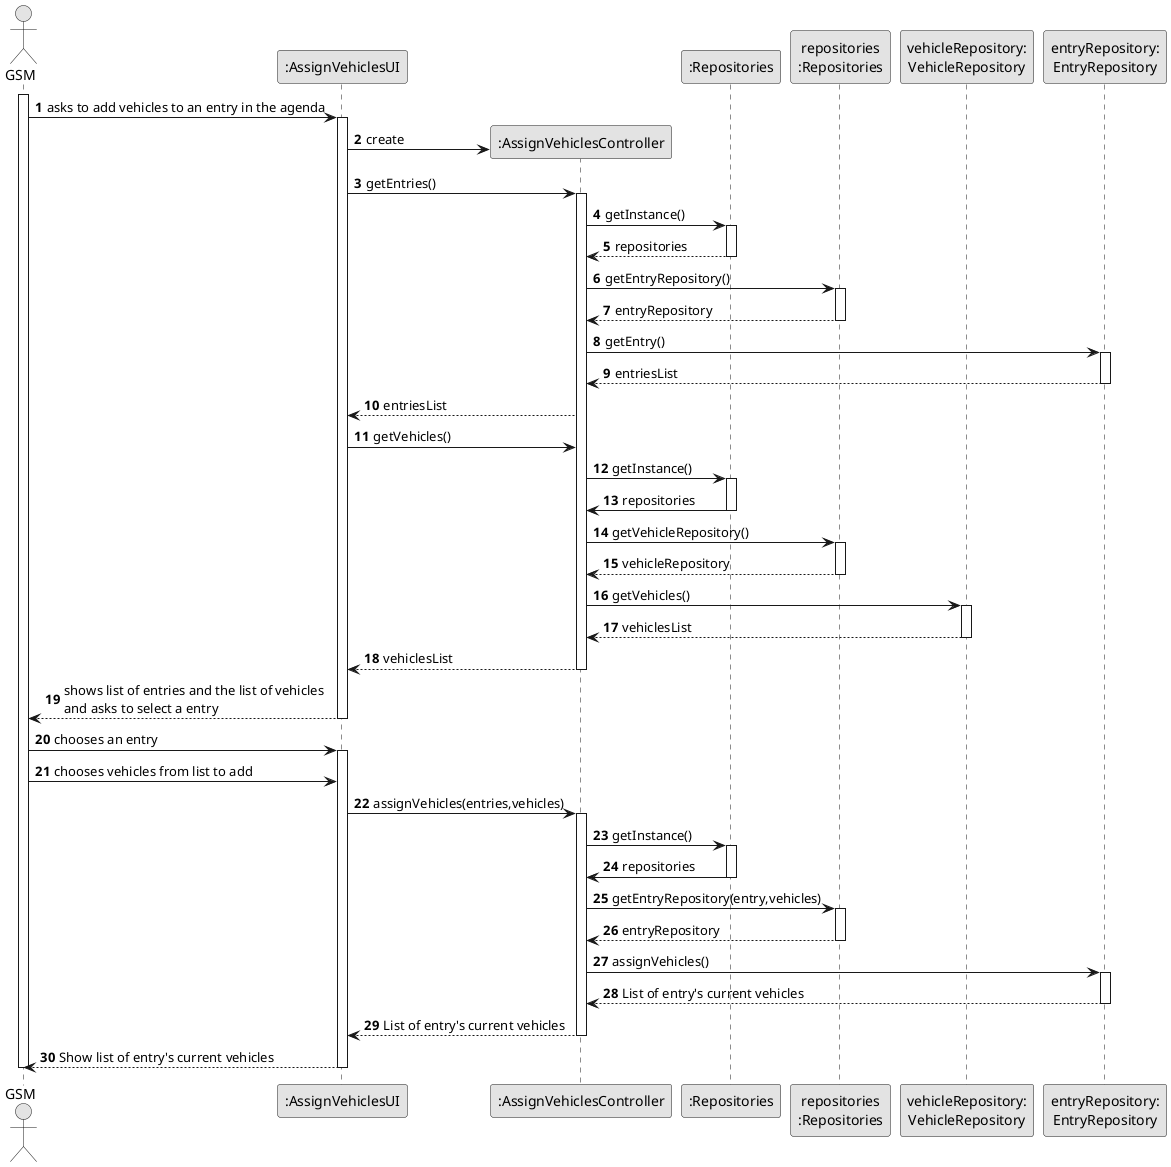 @startuml
skinparam monochrome true
skinparam packageStyle rectangle
    skinparam shadowing false

    autonumber

    'hide footbox
    actor "GSM" as HRM
    participant ":AssignVehiclesUI" as UI
    participant ":AssignVehiclesController" as CTRL
    participant ":Repositories" as RepositorySingleton
    participant "repositories\n:Repositories" as PLAT
    participant "vehicleRepository:\nVehicleRepository" as SkillRepository
    participant "entryRepository:\nEntryRepository" as entryRepository
    activate HRM

            HRM -> UI : asks to add vehicles to an entry in the agenda

            activate UI

    '            UI --> ADM : requests data (reference, description,  informal \n description, technical description, duration, cost)
                'create CTRL
                UI -> CTRL** : create

                UI -> CTRL : getEntries()
                activate CTRL

                    CTRL -> RepositorySingleton : getInstance()
                    activate RepositorySingleton

                        RepositorySingleton --> CTRL: repositories
                    deactivate RepositorySingleton

                    CTRL -> PLAT : getEntryRepository()
                    activate PLAT

                        PLAT --> CTRL: entryRepository
                    deactivate PLAT

                    CTRL -> entryRepository : getEntry()
                    activate entryRepository

                        entryRepository--> CTRL : entriesList
                    deactivate entryRepository

                    CTRL --> UI : entriesList






           UI -> CTRL : getVehicles()

                 CTRL -> RepositorySingleton : getInstance()
                 activate RepositorySingleton
                   RepositorySingleton -> CTRL : repositories
                 deactivate RepositorySingleton

                 CTRL -> PLAT : getVehicleRepository()
                 activate PLAT
                   PLAT --> CTRL : vehicleRepository
                 deactivate PLAT

                 CTRL -> SkillRepository : getVehicles()
                 activate SkillRepository
                   SkillRepository --> CTRL : vehiclesList
                 deactivate SkillRepository
                 CTRL --> UI :vehiclesList
               deactivate CTRL

              UI --> HRM : shows list of entries and the list of vehicles \nand asks to select a entry
                          deactivate UI

             HRM -> UI : chooses an entry

             activate UI
              HRM -> UI : chooses vehicles from list to add
               UI -> CTRL :assignVehicles(entries,vehicles)
                        activate CTRL
               CTRL -> RepositorySingleton : getInstance()
                                         activate RepositorySingleton
                                           RepositorySingleton -> CTRL : repositories
                                         deactivate RepositorySingleton

                                         CTRL -> PLAT : getEntryRepository(entry,vehicles)
                                         activate PLAT
                                           PLAT --> CTRL : entryRepository
                                         deactivate PLAT

                                         CTRL -> entryRepository : assignVehicles()
                                       activate entryRepository
                                           entryRepository --> CTRL : List of entry's current vehicles
                                   deactivate entryRepository
                                         CTRL --> UI : List of entry's current vehicles
                                       deactivate CTRL
                                       UI --> HRM :Show list of entry's current vehicles
                                                    deactivate UI





    deactivate HRM

@endumlenduml